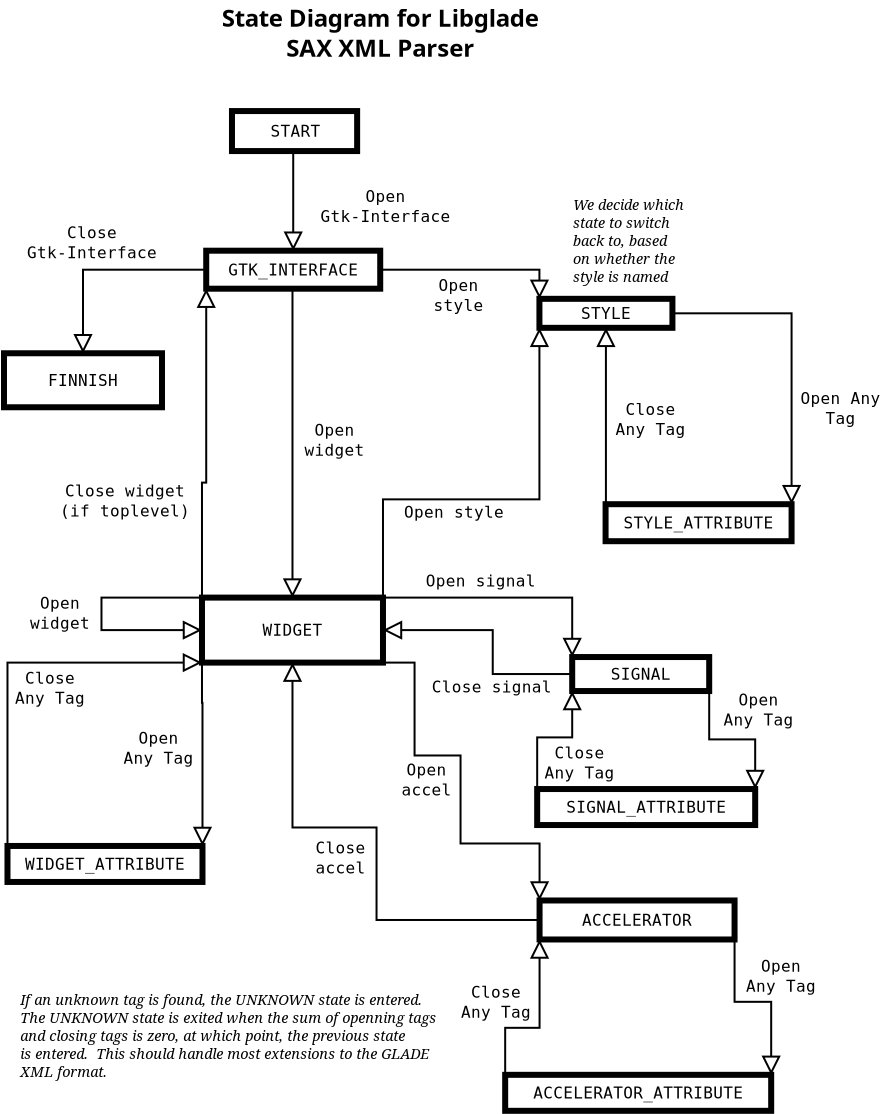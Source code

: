 <?xml version="1.0"?>
<dia:diagram xmlns:dia="http://www.lysator.liu.se/~alla/dia/">
  <dia:layer name="Background" visible="true">
    <dia:group>
      <dia:object type="Standard - Box" version="0" id="O0">
        <dia:attribute name="obj_pos">
          <dia:point val="8.293,-0.15"/>
        </dia:attribute>
        <dia:attribute name="obj_bb">
          <dia:rectangle val="8.143,-0.3;14.7,2"/>
        </dia:attribute>
        <dia:attribute name="elem_corner">
          <dia:point val="8.293,-0.15"/>
        </dia:attribute>
        <dia:attribute name="elem_width">
          <dia:real val="6.258"/>
        </dia:attribute>
        <dia:attribute name="elem_height">
          <dia:real val="2"/>
        </dia:attribute>
        <dia:attribute name="border_width">
          <dia:real val="0.3"/>
        </dia:attribute>
        <dia:attribute name="show_background">
          <dia:boolean val="true"/>
        </dia:attribute>
      </dia:object>
      <dia:object type="Standard - Text" version="0" id="O1">
        <dia:attribute name="obj_pos">
          <dia:point val="11.421,1.136"/>
        </dia:attribute>
        <dia:attribute name="obj_bb">
          <dia:rectangle val="9.806,0.35;13.036,1.35"/>
        </dia:attribute>
        <dia:attribute name="text">
          <dia:composite type="text">
            <dia:attribute name="string">
              <dia:string>#START#</dia:string>
            </dia:attribute>
            <dia:attribute name="font">
              <dia:font name="Courier"/>
            </dia:attribute>
            <dia:attribute name="height">
              <dia:real val="1"/>
            </dia:attribute>
            <dia:attribute name="pos">
              <dia:point val="11.421,1.136"/>
            </dia:attribute>
            <dia:attribute name="color">
              <dia:color val="#000000"/>
            </dia:attribute>
            <dia:attribute name="alignment">
              <dia:enum val="1"/>
            </dia:attribute>
          </dia:composite>
        </dia:attribute>
      </dia:object>
    </dia:group>
    <dia:group>
      <dia:object type="Standard - Box" version="0" id="O2">
        <dia:attribute name="obj_pos">
          <dia:point val="7.005,6.832"/>
        </dia:attribute>
        <dia:attribute name="obj_bb">
          <dia:rectangle val="6.856,6.682;15.855,8.882"/>
        </dia:attribute>
        <dia:attribute name="elem_corner">
          <dia:point val="7.005,6.832"/>
        </dia:attribute>
        <dia:attribute name="elem_width">
          <dia:real val="8.7"/>
        </dia:attribute>
        <dia:attribute name="elem_height">
          <dia:real val="1.9"/>
        </dia:attribute>
        <dia:attribute name="border_width">
          <dia:real val="0.3"/>
        </dia:attribute>
        <dia:attribute name="show_background">
          <dia:boolean val="true"/>
        </dia:attribute>
      </dia:object>
      <dia:object type="Standard - Text" version="0" id="O3">
        <dia:attribute name="obj_pos">
          <dia:point val="11.355,8.068"/>
        </dia:attribute>
        <dia:attribute name="obj_bb">
          <dia:rectangle val="7.316,7.282;15.395,8.282"/>
        </dia:attribute>
        <dia:attribute name="text">
          <dia:composite type="text">
            <dia:attribute name="string">
              <dia:string>#GTK_INTERFACE#</dia:string>
            </dia:attribute>
            <dia:attribute name="font">
              <dia:font name="Courier"/>
            </dia:attribute>
            <dia:attribute name="height">
              <dia:real val="1"/>
            </dia:attribute>
            <dia:attribute name="pos">
              <dia:point val="11.355,8.068"/>
            </dia:attribute>
            <dia:attribute name="color">
              <dia:color val="#000000"/>
            </dia:attribute>
            <dia:attribute name="alignment">
              <dia:enum val="1"/>
            </dia:attribute>
          </dia:composite>
        </dia:attribute>
      </dia:object>
    </dia:group>
    <dia:object type="Standard - Text" version="0" id="O4">
      <dia:attribute name="obj_pos">
        <dia:point val="15.965,4.4"/>
      </dia:attribute>
      <dia:attribute name="obj_bb">
        <dia:rectangle val="11.926,3.614;20.004,5.614"/>
      </dia:attribute>
      <dia:attribute name="text">
        <dia:composite type="text">
          <dia:attribute name="string">
            <dia:string>#Open
Gtk-Interface#</dia:string>
          </dia:attribute>
          <dia:attribute name="font">
            <dia:font name="Courier"/>
          </dia:attribute>
          <dia:attribute name="height">
            <dia:real val="1"/>
          </dia:attribute>
          <dia:attribute name="pos">
            <dia:point val="15.965,4.4"/>
          </dia:attribute>
          <dia:attribute name="color">
            <dia:color val="#000000"/>
          </dia:attribute>
          <dia:attribute name="alignment">
            <dia:enum val="1"/>
          </dia:attribute>
        </dia:composite>
      </dia:attribute>
    </dia:object>
    <dia:group>
      <dia:object type="Standard - Box" version="0" id="O5">
        <dia:attribute name="obj_pos">
          <dia:point val="23.665,9.238"/>
        </dia:attribute>
        <dia:attribute name="obj_bb">
          <dia:rectangle val="23.515,9.088;30.465,10.838"/>
        </dia:attribute>
        <dia:attribute name="elem_corner">
          <dia:point val="23.665,9.238"/>
        </dia:attribute>
        <dia:attribute name="elem_width">
          <dia:real val="6.65"/>
        </dia:attribute>
        <dia:attribute name="elem_height">
          <dia:real val="1.45"/>
        </dia:attribute>
        <dia:attribute name="border_width">
          <dia:real val="0.3"/>
        </dia:attribute>
        <dia:attribute name="show_background">
          <dia:boolean val="true"/>
        </dia:attribute>
      </dia:object>
      <dia:object type="Standard - Text" version="0" id="O6">
        <dia:attribute name="obj_pos">
          <dia:point val="26.99,10.249"/>
        </dia:attribute>
        <dia:attribute name="obj_bb">
          <dia:rectangle val="25.375,9.462;28.605,10.463"/>
        </dia:attribute>
        <dia:attribute name="text">
          <dia:composite type="text">
            <dia:attribute name="string">
              <dia:string>#STYLE#</dia:string>
            </dia:attribute>
            <dia:attribute name="font">
              <dia:font name="Courier"/>
            </dia:attribute>
            <dia:attribute name="height">
              <dia:real val="1"/>
            </dia:attribute>
            <dia:attribute name="pos">
              <dia:point val="26.99,10.249"/>
            </dia:attribute>
            <dia:attribute name="color">
              <dia:color val="#000000"/>
            </dia:attribute>
            <dia:attribute name="alignment">
              <dia:enum val="1"/>
            </dia:attribute>
          </dia:composite>
        </dia:attribute>
      </dia:object>
    </dia:group>
    <dia:object type="Standard - Text" version="0" id="O7">
      <dia:attribute name="obj_pos">
        <dia:point val="19.615,8.85"/>
      </dia:attribute>
      <dia:attribute name="obj_bb">
        <dia:rectangle val="18.0,8.064;21.23,10.064"/>
      </dia:attribute>
      <dia:attribute name="text">
        <dia:composite type="text">
          <dia:attribute name="string">
            <dia:string>#Open
style#</dia:string>
          </dia:attribute>
          <dia:attribute name="font">
            <dia:font name="Courier"/>
          </dia:attribute>
          <dia:attribute name="height">
            <dia:real val="1"/>
          </dia:attribute>
          <dia:attribute name="pos">
            <dia:point val="19.615,8.85"/>
          </dia:attribute>
          <dia:attribute name="color">
            <dia:color val="#000000"/>
          </dia:attribute>
          <dia:attribute name="alignment">
            <dia:enum val="1"/>
          </dia:attribute>
        </dia:composite>
      </dia:attribute>
    </dia:object>
    <dia:group>
      <dia:object type="Standard - Box" version="0" id="O8">
        <dia:attribute name="obj_pos">
          <dia:point val="26.973,19.507"/>
        </dia:attribute>
        <dia:attribute name="obj_bb">
          <dia:rectangle val="26.823,19.357;36.422,21.507"/>
        </dia:attribute>
        <dia:attribute name="elem_corner">
          <dia:point val="26.973,19.507"/>
        </dia:attribute>
        <dia:attribute name="elem_width">
          <dia:real val="9.3"/>
        </dia:attribute>
        <dia:attribute name="elem_height">
          <dia:real val="1.85"/>
        </dia:attribute>
        <dia:attribute name="border_width">
          <dia:real val="0.3"/>
        </dia:attribute>
        <dia:attribute name="show_background">
          <dia:boolean val="true"/>
        </dia:attribute>
      </dia:object>
      <dia:object type="Standard - Text" version="0" id="O9">
        <dia:attribute name="obj_pos">
          <dia:point val="31.622,20.718"/>
        </dia:attribute>
        <dia:attribute name="obj_bb">
          <dia:rectangle val="26.977,19.932;36.267,20.932"/>
        </dia:attribute>
        <dia:attribute name="text">
          <dia:composite type="text">
            <dia:attribute name="string">
              <dia:string>#STYLE_ATTRIBUTE#</dia:string>
            </dia:attribute>
            <dia:attribute name="font">
              <dia:font name="Courier"/>
            </dia:attribute>
            <dia:attribute name="height">
              <dia:real val="1"/>
            </dia:attribute>
            <dia:attribute name="pos">
              <dia:point val="31.622,20.718"/>
            </dia:attribute>
            <dia:attribute name="color">
              <dia:color val="#000000"/>
            </dia:attribute>
            <dia:attribute name="alignment">
              <dia:enum val="1"/>
            </dia:attribute>
          </dia:composite>
        </dia:attribute>
      </dia:object>
    </dia:group>
    <dia:object type="Standard - Text" version="0" id="O10">
      <dia:attribute name="obj_pos">
        <dia:point val="38.722,14.5"/>
      </dia:attribute>
      <dia:attribute name="obj_bb">
        <dia:rectangle val="36.199,13.714;41.246,15.714"/>
      </dia:attribute>
      <dia:attribute name="text">
        <dia:composite type="text">
          <dia:attribute name="string">
            <dia:string>#Open Any
Tag#</dia:string>
          </dia:attribute>
          <dia:attribute name="font">
            <dia:font name="Courier"/>
          </dia:attribute>
          <dia:attribute name="height">
            <dia:real val="1"/>
          </dia:attribute>
          <dia:attribute name="pos">
            <dia:point val="38.722,14.5"/>
          </dia:attribute>
          <dia:attribute name="color">
            <dia:color val="#000000"/>
          </dia:attribute>
          <dia:attribute name="alignment">
            <dia:enum val="1"/>
          </dia:attribute>
        </dia:composite>
      </dia:attribute>
    </dia:object>
    <dia:object type="Standard - Text" version="0" id="O11">
      <dia:attribute name="obj_pos">
        <dia:point val="29.223,15.05"/>
      </dia:attribute>
      <dia:attribute name="obj_bb">
        <dia:rectangle val="27.002,14.264;31.444,16.264"/>
      </dia:attribute>
      <dia:attribute name="text">
        <dia:composite type="text">
          <dia:attribute name="string">
            <dia:string>#Close
Any Tag#</dia:string>
          </dia:attribute>
          <dia:attribute name="font">
            <dia:font name="Courier"/>
          </dia:attribute>
          <dia:attribute name="height">
            <dia:real val="1"/>
          </dia:attribute>
          <dia:attribute name="pos">
            <dia:point val="29.223,15.05"/>
          </dia:attribute>
          <dia:attribute name="color">
            <dia:color val="#000000"/>
          </dia:attribute>
          <dia:attribute name="alignment">
            <dia:enum val="1"/>
          </dia:attribute>
        </dia:composite>
      </dia:attribute>
    </dia:object>
    <dia:group>
      <dia:object type="Standard - Box" version="0" id="O12">
        <dia:attribute name="obj_pos">
          <dia:point val="6.793,24.177"/>
        </dia:attribute>
        <dia:attribute name="obj_bb">
          <dia:rectangle val="6.643,24.027;15.993,27.577"/>
        </dia:attribute>
        <dia:attribute name="elem_corner">
          <dia:point val="6.793,24.177"/>
        </dia:attribute>
        <dia:attribute name="elem_width">
          <dia:real val="9.05"/>
        </dia:attribute>
        <dia:attribute name="elem_height">
          <dia:real val="3.25"/>
        </dia:attribute>
        <dia:attribute name="border_width">
          <dia:real val="0.3"/>
        </dia:attribute>
        <dia:attribute name="show_background">
          <dia:boolean val="true"/>
        </dia:attribute>
      </dia:object>
      <dia:object type="Standard - Text" version="0" id="O13">
        <dia:attribute name="obj_pos">
          <dia:point val="11.318,26.089"/>
        </dia:attribute>
        <dia:attribute name="obj_bb">
          <dia:rectangle val="9.4,25.302;13.236,26.302"/>
        </dia:attribute>
        <dia:attribute name="text">
          <dia:composite type="text">
            <dia:attribute name="string">
              <dia:string>#WIDGET#</dia:string>
            </dia:attribute>
            <dia:attribute name="font">
              <dia:font name="Courier"/>
            </dia:attribute>
            <dia:attribute name="height">
              <dia:real val="1"/>
            </dia:attribute>
            <dia:attribute name="pos">
              <dia:point val="11.318,26.089"/>
            </dia:attribute>
            <dia:attribute name="color">
              <dia:color val="#000000"/>
            </dia:attribute>
            <dia:attribute name="alignment">
              <dia:enum val="1"/>
            </dia:attribute>
          </dia:composite>
        </dia:attribute>
      </dia:object>
    </dia:group>
    <dia:object type="Standard - Text" version="0" id="O14">
      <dia:attribute name="obj_pos">
        <dia:point val="13.422,16.09"/>
      </dia:attribute>
      <dia:attribute name="obj_bb">
        <dia:rectangle val="11.504,15.304;15.34,17.304"/>
      </dia:attribute>
      <dia:attribute name="text">
        <dia:composite type="text">
          <dia:attribute name="string">
            <dia:string>#Open
widget#</dia:string>
          </dia:attribute>
          <dia:attribute name="font">
            <dia:font name="Courier"/>
          </dia:attribute>
          <dia:attribute name="height">
            <dia:real val="1"/>
          </dia:attribute>
          <dia:attribute name="pos">
            <dia:point val="13.422,16.09"/>
          </dia:attribute>
          <dia:attribute name="color">
            <dia:color val="#000000"/>
          </dia:attribute>
          <dia:attribute name="alignment">
            <dia:enum val="1"/>
          </dia:attribute>
        </dia:composite>
      </dia:attribute>
    </dia:object>
    <dia:object type="Standard - Text" version="0" id="O15">
      <dia:attribute name="obj_pos">
        <dia:point val="19.399,20.183"/>
      </dia:attribute>
      <dia:attribute name="obj_bb">
        <dia:rectangle val="16.269,19.397;22.529,20.397"/>
      </dia:attribute>
      <dia:attribute name="text">
        <dia:composite type="text">
          <dia:attribute name="string">
            <dia:string>#Open style#</dia:string>
          </dia:attribute>
          <dia:attribute name="font">
            <dia:font name="Courier"/>
          </dia:attribute>
          <dia:attribute name="height">
            <dia:real val="1"/>
          </dia:attribute>
          <dia:attribute name="pos">
            <dia:point val="19.399,20.183"/>
          </dia:attribute>
          <dia:attribute name="color">
            <dia:color val="#000000"/>
          </dia:attribute>
          <dia:attribute name="alignment">
            <dia:enum val="1"/>
          </dia:attribute>
        </dia:composite>
      </dia:attribute>
    </dia:object>
    <dia:object type="Standard - Text" version="0" id="O16">
      <dia:attribute name="obj_pos">
        <dia:point val="-0.306,24.738"/>
      </dia:attribute>
      <dia:attribute name="obj_bb">
        <dia:rectangle val="-2.224,23.952;1.612,25.952"/>
      </dia:attribute>
      <dia:attribute name="text">
        <dia:composite type="text">
          <dia:attribute name="string">
            <dia:string>#Open
widget#</dia:string>
          </dia:attribute>
          <dia:attribute name="font">
            <dia:font name="Courier"/>
          </dia:attribute>
          <dia:attribute name="height">
            <dia:real val="1"/>
          </dia:attribute>
          <dia:attribute name="pos">
            <dia:point val="-0.306,24.738"/>
          </dia:attribute>
          <dia:attribute name="color">
            <dia:color val="#000000"/>
          </dia:attribute>
          <dia:attribute name="alignment">
            <dia:enum val="1"/>
          </dia:attribute>
        </dia:composite>
      </dia:attribute>
    </dia:object>
    <dia:object type="Standard - Text" version="0" id="O17">
      <dia:attribute name="obj_pos">
        <dia:point val="25.345,4.792"/>
      </dia:attribute>
      <dia:attribute name="obj_bb">
        <dia:rectangle val="25.345,4.067;31.69,8.567"/>
      </dia:attribute>
      <dia:attribute name="text">
        <dia:composite type="text">
          <dia:attribute name="string">
            <dia:string>#We decide which
state to switch
back to, based
on whether the
style is named#</dia:string>
          </dia:attribute>
          <dia:attribute name="font">
            <dia:font name="Times-Italic"/>
          </dia:attribute>
          <dia:attribute name="height">
            <dia:real val="0.9"/>
          </dia:attribute>
          <dia:attribute name="pos">
            <dia:point val="25.345,4.792"/>
          </dia:attribute>
          <dia:attribute name="color">
            <dia:color val="#000000"/>
          </dia:attribute>
          <dia:attribute name="alignment">
            <dia:enum val="0"/>
          </dia:attribute>
        </dia:composite>
      </dia:attribute>
    </dia:object>
    <dia:group>
      <dia:object type="Standard - Box" version="0" id="O18">
        <dia:attribute name="obj_pos">
          <dia:point val="25.304,27.149"/>
        </dia:attribute>
        <dia:attribute name="obj_bb">
          <dia:rectangle val="25.154,26.999;32.304,28.999"/>
        </dia:attribute>
        <dia:attribute name="elem_corner">
          <dia:point val="25.304,27.149"/>
        </dia:attribute>
        <dia:attribute name="elem_width">
          <dia:real val="6.85"/>
        </dia:attribute>
        <dia:attribute name="elem_height">
          <dia:real val="1.7"/>
        </dia:attribute>
        <dia:attribute name="border_width">
          <dia:real val="0.3"/>
        </dia:attribute>
        <dia:attribute name="show_background">
          <dia:boolean val="true"/>
        </dia:attribute>
      </dia:object>
      <dia:object type="Standard - Text" version="0" id="O19">
        <dia:attribute name="obj_pos">
          <dia:point val="28.729,28.285"/>
        </dia:attribute>
        <dia:attribute name="obj_bb">
          <dia:rectangle val="26.811,27.499;30.647,28.499"/>
        </dia:attribute>
        <dia:attribute name="text">
          <dia:composite type="text">
            <dia:attribute name="string">
              <dia:string>#SIGNAL#</dia:string>
            </dia:attribute>
            <dia:attribute name="font">
              <dia:font name="Courier"/>
            </dia:attribute>
            <dia:attribute name="height">
              <dia:real val="1"/>
            </dia:attribute>
            <dia:attribute name="pos">
              <dia:point val="28.729,28.285"/>
            </dia:attribute>
            <dia:attribute name="color">
              <dia:color val="#000000"/>
            </dia:attribute>
            <dia:attribute name="alignment">
              <dia:enum val="1"/>
            </dia:attribute>
          </dia:composite>
        </dia:attribute>
      </dia:object>
    </dia:group>
    <dia:group>
      <dia:object type="Standard - Box" version="0" id="O20">
        <dia:attribute name="obj_pos">
          <dia:point val="23.553,33.749"/>
        </dia:attribute>
        <dia:attribute name="obj_bb">
          <dia:rectangle val="23.403,33.599;34.603,35.699"/>
        </dia:attribute>
        <dia:attribute name="elem_corner">
          <dia:point val="23.553,33.749"/>
        </dia:attribute>
        <dia:attribute name="elem_width">
          <dia:real val="10.9"/>
        </dia:attribute>
        <dia:attribute name="elem_height">
          <dia:real val="1.8"/>
        </dia:attribute>
        <dia:attribute name="border_width">
          <dia:real val="0.3"/>
        </dia:attribute>
        <dia:attribute name="show_background">
          <dia:boolean val="true"/>
        </dia:attribute>
      </dia:object>
      <dia:object type="Standard - Text" version="0" id="O21">
        <dia:attribute name="obj_pos">
          <dia:point val="29.003,34.935"/>
        </dia:attribute>
        <dia:attribute name="obj_bb">
          <dia:rectangle val="24.055,34.149;33.951,35.149"/>
        </dia:attribute>
        <dia:attribute name="text">
          <dia:composite type="text">
            <dia:attribute name="string">
              <dia:string>#SIGNAL_ATTRIBUTE#</dia:string>
            </dia:attribute>
            <dia:attribute name="font">
              <dia:font name="Courier"/>
            </dia:attribute>
            <dia:attribute name="height">
              <dia:real val="1"/>
            </dia:attribute>
            <dia:attribute name="pos">
              <dia:point val="29.003,34.935"/>
            </dia:attribute>
            <dia:attribute name="color">
              <dia:color val="#000000"/>
            </dia:attribute>
            <dia:attribute name="alignment">
              <dia:enum val="1"/>
            </dia:attribute>
          </dia:composite>
        </dia:attribute>
      </dia:object>
    </dia:group>
    <dia:object type="Standard - Text" version="0" id="O22">
      <dia:attribute name="obj_pos">
        <dia:point val="25.673,32.217"/>
      </dia:attribute>
      <dia:attribute name="obj_bb">
        <dia:rectangle val="23.452,31.431;27.894,33.431"/>
      </dia:attribute>
      <dia:attribute name="text">
        <dia:composite type="text">
          <dia:attribute name="string">
            <dia:string>#Close
Any Tag#</dia:string>
          </dia:attribute>
          <dia:attribute name="font">
            <dia:font name="Courier"/>
          </dia:attribute>
          <dia:attribute name="height">
            <dia:real val="1"/>
          </dia:attribute>
          <dia:attribute name="pos">
            <dia:point val="25.673,32.217"/>
          </dia:attribute>
          <dia:attribute name="color">
            <dia:color val="#000000"/>
          </dia:attribute>
          <dia:attribute name="alignment">
            <dia:enum val="1"/>
          </dia:attribute>
        </dia:composite>
      </dia:attribute>
    </dia:object>
    <dia:object type="Standard - Text" version="0" id="O23">
      <dia:attribute name="obj_pos">
        <dia:point val="34.623,29.567"/>
      </dia:attribute>
      <dia:attribute name="obj_bb">
        <dia:rectangle val="32.402,28.781;36.844,30.781"/>
      </dia:attribute>
      <dia:attribute name="text">
        <dia:composite type="text">
          <dia:attribute name="string">
            <dia:string>#Open
Any Tag#</dia:string>
          </dia:attribute>
          <dia:attribute name="font">
            <dia:font name="Courier"/>
          </dia:attribute>
          <dia:attribute name="height">
            <dia:real val="1"/>
          </dia:attribute>
          <dia:attribute name="pos">
            <dia:point val="34.623,29.567"/>
          </dia:attribute>
          <dia:attribute name="color">
            <dia:color val="#000000"/>
          </dia:attribute>
          <dia:attribute name="alignment">
            <dia:enum val="1"/>
          </dia:attribute>
        </dia:composite>
      </dia:attribute>
    </dia:object>
    <dia:object type="Standard - Text" version="0" id="O24">
      <dia:attribute name="obj_pos">
        <dia:point val="20.726,23.617"/>
      </dia:attribute>
      <dia:attribute name="obj_bb">
        <dia:rectangle val="17.293,22.831;24.159,23.831"/>
      </dia:attribute>
      <dia:attribute name="text">
        <dia:composite type="text">
          <dia:attribute name="string">
            <dia:string>#Open signal#</dia:string>
          </dia:attribute>
          <dia:attribute name="font">
            <dia:font name="Courier"/>
          </dia:attribute>
          <dia:attribute name="height">
            <dia:real val="1"/>
          </dia:attribute>
          <dia:attribute name="pos">
            <dia:point val="20.726,23.617"/>
          </dia:attribute>
          <dia:attribute name="color">
            <dia:color val="#000000"/>
          </dia:attribute>
          <dia:attribute name="alignment">
            <dia:enum val="1"/>
          </dia:attribute>
        </dia:composite>
      </dia:attribute>
    </dia:object>
    <dia:object type="Standard - Text" version="0" id="O25">
      <dia:attribute name="obj_pos">
        <dia:point val="21.276,28.917"/>
      </dia:attribute>
      <dia:attribute name="obj_bb">
        <dia:rectangle val="17.54,28.131;25.012,29.131"/>
      </dia:attribute>
      <dia:attribute name="text">
        <dia:composite type="text">
          <dia:attribute name="string">
            <dia:string>#Close signal#</dia:string>
          </dia:attribute>
          <dia:attribute name="font">
            <dia:font name="Courier"/>
          </dia:attribute>
          <dia:attribute name="height">
            <dia:real val="1"/>
          </dia:attribute>
          <dia:attribute name="pos">
            <dia:point val="21.276,28.917"/>
          </dia:attribute>
          <dia:attribute name="color">
            <dia:color val="#000000"/>
          </dia:attribute>
          <dia:attribute name="alignment">
            <dia:enum val="1"/>
          </dia:attribute>
        </dia:composite>
      </dia:attribute>
    </dia:object>
    <dia:object type="UML - Generalization" version="0" id="O26">
      <dia:attribute name="obj_pos">
        <dia:point val="6.793,25.802"/>
      </dia:attribute>
      <dia:attribute name="obj_bb">
        <dia:rectangle val="0.918,23.327;7.643,26.652"/>
      </dia:attribute>
      <dia:attribute name="orth_points">
        <dia:point val="6.793,25.802"/>
        <dia:point val="1.768,25.802"/>
        <dia:point val="1.768,24.177"/>
        <dia:point val="6.793,24.177"/>
      </dia:attribute>
      <dia:attribute name="orth_orient">
        <dia:enum val="0"/>
        <dia:enum val="1"/>
        <dia:enum val="0"/>
      </dia:attribute>
      <dia:attribute name="name">
        <dia:string/>
      </dia:attribute>
      <dia:attribute name="stereotype">
        <dia:string/>
      </dia:attribute>
      <dia:connections>
        <dia:connection handle="0" to="O12" connection="3"/>
        <dia:connection handle="1" to="O12" connection="0"/>
      </dia:connections>
    </dia:object>
    <dia:object type="UML - Generalization" version="0" id="O27">
      <dia:attribute name="obj_pos">
        <dia:point val="11.318,24.177"/>
      </dia:attribute>
      <dia:attribute name="obj_bb">
        <dia:rectangle val="10.468,7.882;12.206,25.027"/>
      </dia:attribute>
      <dia:attribute name="orth_points">
        <dia:point val="11.318,24.177"/>
        <dia:point val="11.318,8.732"/>
        <dia:point val="11.355,8.732"/>
      </dia:attribute>
      <dia:attribute name="orth_orient">
        <dia:enum val="1"/>
        <dia:enum val="0"/>
      </dia:attribute>
      <dia:attribute name="name">
        <dia:string/>
      </dia:attribute>
      <dia:attribute name="stereotype">
        <dia:string/>
      </dia:attribute>
      <dia:connections>
        <dia:connection handle="0" to="O12" connection="1"/>
        <dia:connection handle="1" to="O2" connection="6"/>
      </dia:connections>
    </dia:object>
    <dia:object type="UML - Generalization" version="0" id="O28">
      <dia:attribute name="obj_pos">
        <dia:point val="11.355,6.832"/>
      </dia:attribute>
      <dia:attribute name="obj_bb">
        <dia:rectangle val="10.505,1;12.271,7.682"/>
      </dia:attribute>
      <dia:attribute name="orth_points">
        <dia:point val="11.355,6.832"/>
        <dia:point val="11.355,1.85"/>
        <dia:point val="11.421,1.85"/>
      </dia:attribute>
      <dia:attribute name="orth_orient">
        <dia:enum val="1"/>
        <dia:enum val="0"/>
      </dia:attribute>
      <dia:attribute name="name">
        <dia:string/>
      </dia:attribute>
      <dia:attribute name="stereotype">
        <dia:string/>
      </dia:attribute>
      <dia:connections>
        <dia:connection handle="0" to="O2" connection="1"/>
        <dia:connection handle="1" to="O0" connection="6"/>
      </dia:connections>
    </dia:object>
    <dia:object type="UML - Generalization" version="0" id="O29">
      <dia:attribute name="obj_pos">
        <dia:point val="23.665,9.238"/>
      </dia:attribute>
      <dia:attribute name="obj_bb">
        <dia:rectangle val="14.855,6.932;24.515,10.088"/>
      </dia:attribute>
      <dia:attribute name="orth_points">
        <dia:point val="23.665,9.238"/>
        <dia:point val="23.665,7.782"/>
        <dia:point val="15.706,7.782"/>
      </dia:attribute>
      <dia:attribute name="orth_orient">
        <dia:enum val="1"/>
        <dia:enum val="0"/>
      </dia:attribute>
      <dia:attribute name="name">
        <dia:string/>
      </dia:attribute>
      <dia:attribute name="stereotype">
        <dia:string/>
      </dia:attribute>
      <dia:connections>
        <dia:connection handle="0" to="O5" connection="0"/>
        <dia:connection handle="1" to="O2" connection="4"/>
      </dia:connections>
    </dia:object>
    <dia:object type="UML - Generalization" version="0" id="O30">
      <dia:attribute name="obj_pos">
        <dia:point val="23.665,10.688"/>
      </dia:attribute>
      <dia:attribute name="obj_bb">
        <dia:rectangle val="14.993,9.838;24.515,25.027"/>
      </dia:attribute>
      <dia:attribute name="orth_points">
        <dia:point val="23.665,10.688"/>
        <dia:point val="23.665,19.265"/>
        <dia:point val="15.843,19.265"/>
        <dia:point val="15.843,24.177"/>
      </dia:attribute>
      <dia:attribute name="orth_orient">
        <dia:enum val="1"/>
        <dia:enum val="0"/>
        <dia:enum val="1"/>
      </dia:attribute>
      <dia:attribute name="name">
        <dia:string/>
      </dia:attribute>
      <dia:attribute name="stereotype">
        <dia:string/>
      </dia:attribute>
      <dia:connections>
        <dia:connection handle="0" to="O5" connection="5"/>
        <dia:connection handle="1" to="O12" connection="2"/>
      </dia:connections>
    </dia:object>
    <dia:object type="UML - Generalization" version="0" id="O31">
      <dia:attribute name="obj_pos">
        <dia:point val="26.99,10.688"/>
      </dia:attribute>
      <dia:attribute name="obj_bb">
        <dia:rectangle val="26.122,9.838;27.84,20.357"/>
      </dia:attribute>
      <dia:attribute name="orth_points">
        <dia:point val="26.99,10.688"/>
        <dia:point val="26.99,19.507"/>
        <dia:point val="26.973,19.507"/>
      </dia:attribute>
      <dia:attribute name="orth_orient">
        <dia:enum val="1"/>
        <dia:enum val="0"/>
      </dia:attribute>
      <dia:attribute name="name">
        <dia:string/>
      </dia:attribute>
      <dia:attribute name="stereotype">
        <dia:string/>
      </dia:attribute>
      <dia:connections>
        <dia:connection handle="0" to="O5" connection="6"/>
        <dia:connection handle="1" to="O8" connection="0"/>
      </dia:connections>
    </dia:object>
    <dia:object type="UML - Generalization" version="0" id="O32">
      <dia:attribute name="obj_pos">
        <dia:point val="36.273,19.507"/>
      </dia:attribute>
      <dia:attribute name="obj_bb">
        <dia:rectangle val="29.465,9.113;37.123,20.357"/>
      </dia:attribute>
      <dia:attribute name="orth_points">
        <dia:point val="36.273,19.507"/>
        <dia:point val="36.273,9.963"/>
        <dia:point val="30.315,9.963"/>
      </dia:attribute>
      <dia:attribute name="orth_orient">
        <dia:enum val="1"/>
        <dia:enum val="0"/>
      </dia:attribute>
      <dia:attribute name="name">
        <dia:string/>
      </dia:attribute>
      <dia:attribute name="stereotype">
        <dia:string/>
      </dia:attribute>
      <dia:connections>
        <dia:connection handle="0" to="O8" connection="2"/>
        <dia:connection handle="1" to="O5" connection="4"/>
      </dia:connections>
    </dia:object>
    <dia:object type="UML - Generalization" version="0" id="O33">
      <dia:attribute name="obj_pos">
        <dia:point val="25.304,27.149"/>
      </dia:attribute>
      <dia:attribute name="obj_bb">
        <dia:rectangle val="14.993,23.327;26.154,27.999"/>
      </dia:attribute>
      <dia:attribute name="orth_points">
        <dia:point val="25.304,27.149"/>
        <dia:point val="25.304,24.177"/>
        <dia:point val="15.843,24.177"/>
      </dia:attribute>
      <dia:attribute name="orth_orient">
        <dia:enum val="1"/>
        <dia:enum val="0"/>
      </dia:attribute>
      <dia:attribute name="name">
        <dia:string/>
      </dia:attribute>
      <dia:attribute name="stereotype">
        <dia:string/>
      </dia:attribute>
      <dia:connections>
        <dia:connection handle="0" to="O18" connection="0"/>
        <dia:connection handle="1" to="O12" connection="2"/>
      </dia:connections>
    </dia:object>
    <dia:object type="UML - Generalization" version="0" id="O34">
      <dia:attribute name="obj_pos">
        <dia:point val="15.843,25.802"/>
      </dia:attribute>
      <dia:attribute name="obj_bb">
        <dia:rectangle val="14.993,24.952;26.154,28.849"/>
      </dia:attribute>
      <dia:attribute name="orth_points">
        <dia:point val="15.843,25.802"/>
        <dia:point val="21.331,25.802"/>
        <dia:point val="21.331,27.999"/>
        <dia:point val="25.304,27.999"/>
      </dia:attribute>
      <dia:attribute name="orth_orient">
        <dia:enum val="0"/>
        <dia:enum val="1"/>
        <dia:enum val="0"/>
      </dia:attribute>
      <dia:attribute name="name">
        <dia:string/>
      </dia:attribute>
      <dia:attribute name="stereotype">
        <dia:string/>
      </dia:attribute>
      <dia:connections>
        <dia:connection handle="0" to="O12" connection="4"/>
        <dia:connection handle="1" to="O18" connection="3"/>
      </dia:connections>
    </dia:object>
    <dia:object type="UML - Generalization" version="0" id="O35">
      <dia:attribute name="obj_pos">
        <dia:point val="25.304,28.849"/>
      </dia:attribute>
      <dia:attribute name="obj_bb">
        <dia:rectangle val="22.703,27.999;26.154,34.599"/>
      </dia:attribute>
      <dia:attribute name="orth_points">
        <dia:point val="25.304,28.849"/>
        <dia:point val="25.304,31.167"/>
        <dia:point val="23.553,31.167"/>
        <dia:point val="23.553,33.749"/>
      </dia:attribute>
      <dia:attribute name="orth_orient">
        <dia:enum val="1"/>
        <dia:enum val="0"/>
        <dia:enum val="1"/>
      </dia:attribute>
      <dia:attribute name="name">
        <dia:string/>
      </dia:attribute>
      <dia:attribute name="stereotype">
        <dia:string/>
      </dia:attribute>
      <dia:connections>
        <dia:connection handle="0" to="O18" connection="5"/>
        <dia:connection handle="1" to="O20" connection="0"/>
      </dia:connections>
    </dia:object>
    <dia:object type="UML - Generalization" version="0" id="O36">
      <dia:attribute name="obj_pos">
        <dia:point val="34.453,33.749"/>
      </dia:attribute>
      <dia:attribute name="obj_bb">
        <dia:rectangle val="31.304,27.999;35.303,34.599"/>
      </dia:attribute>
      <dia:attribute name="orth_points">
        <dia:point val="34.453,33.749"/>
        <dia:point val="34.453,31.267"/>
        <dia:point val="32.154,31.267"/>
        <dia:point val="32.154,28.849"/>
      </dia:attribute>
      <dia:attribute name="orth_orient">
        <dia:enum val="1"/>
        <dia:enum val="0"/>
        <dia:enum val="1"/>
      </dia:attribute>
      <dia:attribute name="name">
        <dia:string/>
      </dia:attribute>
      <dia:attribute name="stereotype">
        <dia:string/>
      </dia:attribute>
      <dia:connections>
        <dia:connection handle="0" to="O20" connection="2"/>
        <dia:connection handle="1" to="O18" connection="7"/>
      </dia:connections>
    </dia:object>
    <dia:group>
      <dia:object type="Standard - Box" version="0" id="O37">
        <dia:attribute name="obj_pos">
          <dia:point val="23.672,39.321"/>
        </dia:attribute>
        <dia:attribute name="obj_bb">
          <dia:rectangle val="23.521,39.171;33.572,41.421"/>
        </dia:attribute>
        <dia:attribute name="elem_corner">
          <dia:point val="23.672,39.321"/>
        </dia:attribute>
        <dia:attribute name="elem_width">
          <dia:real val="9.75"/>
        </dia:attribute>
        <dia:attribute name="elem_height">
          <dia:real val="1.95"/>
        </dia:attribute>
        <dia:attribute name="border_width">
          <dia:real val="0.3"/>
        </dia:attribute>
        <dia:attribute name="show_background">
          <dia:boolean val="true"/>
        </dia:attribute>
      </dia:object>
      <dia:object type="Standard - Text" version="0" id="O38">
        <dia:attribute name="obj_pos">
          <dia:point val="28.547,40.582"/>
        </dia:attribute>
        <dia:attribute name="obj_bb">
          <dia:rectangle val="25.113,39.796;31.98,40.796"/>
        </dia:attribute>
        <dia:attribute name="text">
          <dia:composite type="text">
            <dia:attribute name="string">
              <dia:string>#ACCELERATOR#</dia:string>
            </dia:attribute>
            <dia:attribute name="font">
              <dia:font name="Courier"/>
            </dia:attribute>
            <dia:attribute name="height">
              <dia:real val="1"/>
            </dia:attribute>
            <dia:attribute name="pos">
              <dia:point val="28.547,40.582"/>
            </dia:attribute>
            <dia:attribute name="color">
              <dia:color val="#000000"/>
            </dia:attribute>
            <dia:attribute name="alignment">
              <dia:enum val="1"/>
            </dia:attribute>
          </dia:composite>
        </dia:attribute>
      </dia:object>
    </dia:group>
    <dia:object type="UML - Generalization" version="0" id="O39">
      <dia:attribute name="obj_pos">
        <dia:point val="23.672,39.321"/>
      </dia:attribute>
      <dia:attribute name="obj_bb">
        <dia:rectangle val="14.993,26.577;24.521,40.171"/>
      </dia:attribute>
      <dia:attribute name="orth_points">
        <dia:point val="23.672,39.321"/>
        <dia:point val="23.672,36.471"/>
        <dia:point val="19.721,36.471"/>
        <dia:point val="19.721,32.071"/>
        <dia:point val="17.422,32.071"/>
        <dia:point val="17.422,27.427"/>
        <dia:point val="15.843,27.427"/>
      </dia:attribute>
      <dia:attribute name="orth_orient">
        <dia:enum val="1"/>
        <dia:enum val="0"/>
        <dia:enum val="1"/>
        <dia:enum val="0"/>
        <dia:enum val="1"/>
        <dia:enum val="0"/>
      </dia:attribute>
      <dia:attribute name="name">
        <dia:string/>
      </dia:attribute>
      <dia:attribute name="stereotype">
        <dia:string/>
      </dia:attribute>
      <dia:connections>
        <dia:connection handle="0" to="O37" connection="0"/>
        <dia:connection handle="1" to="O12" connection="7"/>
      </dia:connections>
    </dia:object>
    <dia:object type="UML - Generalization" version="0" id="O40">
      <dia:attribute name="obj_pos">
        <dia:point val="11.318,27.427"/>
      </dia:attribute>
      <dia:attribute name="obj_bb">
        <dia:rectangle val="10.468,26.577;24.521,41.146"/>
      </dia:attribute>
      <dia:attribute name="orth_points">
        <dia:point val="11.318,27.427"/>
        <dia:point val="11.318,35.671"/>
        <dia:point val="15.521,35.671"/>
        <dia:point val="15.521,40.296"/>
        <dia:point val="23.672,40.296"/>
      </dia:attribute>
      <dia:attribute name="orth_orient">
        <dia:enum val="1"/>
        <dia:enum val="0"/>
        <dia:enum val="1"/>
        <dia:enum val="0"/>
      </dia:attribute>
      <dia:attribute name="name">
        <dia:string/>
      </dia:attribute>
      <dia:attribute name="stereotype">
        <dia:string/>
      </dia:attribute>
      <dia:connections>
        <dia:connection handle="0" to="O12" connection="6"/>
        <dia:connection handle="1" to="O37" connection="3"/>
      </dia:connections>
    </dia:object>
    <dia:object type="Standard - Text" version="0" id="O41">
      <dia:attribute name="obj_pos">
        <dia:point val="18.021,33.071"/>
      </dia:attribute>
      <dia:attribute name="obj_bb">
        <dia:rectangle val="16.407,32.285;19.637,34.285"/>
      </dia:attribute>
      <dia:attribute name="text">
        <dia:composite type="text">
          <dia:attribute name="string">
            <dia:string>#Open
accel#</dia:string>
          </dia:attribute>
          <dia:attribute name="font">
            <dia:font name="Courier"/>
          </dia:attribute>
          <dia:attribute name="height">
            <dia:real val="1"/>
          </dia:attribute>
          <dia:attribute name="pos">
            <dia:point val="18.021,33.071"/>
          </dia:attribute>
          <dia:attribute name="color">
            <dia:color val="#000000"/>
          </dia:attribute>
          <dia:attribute name="alignment">
            <dia:enum val="1"/>
          </dia:attribute>
        </dia:composite>
      </dia:attribute>
    </dia:object>
    <dia:object type="Standard - Text" version="0" id="O42">
      <dia:attribute name="obj_pos">
        <dia:point val="13.722,36.971"/>
      </dia:attribute>
      <dia:attribute name="obj_bb">
        <dia:rectangle val="12.107,36.185;15.336,38.185"/>
      </dia:attribute>
      <dia:attribute name="text">
        <dia:composite type="text">
          <dia:attribute name="string">
            <dia:string>#Close
accel#</dia:string>
          </dia:attribute>
          <dia:attribute name="font">
            <dia:font name="Courier"/>
          </dia:attribute>
          <dia:attribute name="height">
            <dia:real val="1"/>
          </dia:attribute>
          <dia:attribute name="pos">
            <dia:point val="13.722,36.971"/>
          </dia:attribute>
          <dia:attribute name="color">
            <dia:color val="#000000"/>
          </dia:attribute>
          <dia:attribute name="alignment">
            <dia:enum val="1"/>
          </dia:attribute>
        </dia:composite>
      </dia:attribute>
    </dia:object>
    <dia:group>
      <dia:object type="Standard - Box" version="0" id="O43">
        <dia:attribute name="obj_pos">
          <dia:point val="21.953,48.038"/>
        </dia:attribute>
        <dia:attribute name="obj_bb">
          <dia:rectangle val="21.803,47.888;35.403,49.988"/>
        </dia:attribute>
        <dia:attribute name="elem_corner">
          <dia:point val="21.953,48.038"/>
        </dia:attribute>
        <dia:attribute name="elem_width">
          <dia:real val="13.3"/>
        </dia:attribute>
        <dia:attribute name="elem_height">
          <dia:real val="1.8"/>
        </dia:attribute>
        <dia:attribute name="border_width">
          <dia:real val="0.3"/>
        </dia:attribute>
        <dia:attribute name="show_background">
          <dia:boolean val="true"/>
        </dia:attribute>
      </dia:object>
      <dia:object type="Standard - Text" version="0" id="O44">
        <dia:attribute name="obj_pos">
          <dia:point val="28.603,49.225"/>
        </dia:attribute>
        <dia:attribute name="obj_bb">
          <dia:rectangle val="22.14,48.438;35.066,49.438"/>
        </dia:attribute>
        <dia:attribute name="text">
          <dia:composite type="text">
            <dia:attribute name="string">
              <dia:string>#ACCELERATOR_ATTRIBUTE#</dia:string>
            </dia:attribute>
            <dia:attribute name="font">
              <dia:font name="Courier"/>
            </dia:attribute>
            <dia:attribute name="height">
              <dia:real val="1"/>
            </dia:attribute>
            <dia:attribute name="pos">
              <dia:point val="28.603,49.225"/>
            </dia:attribute>
            <dia:attribute name="color">
              <dia:color val="#000000"/>
            </dia:attribute>
            <dia:attribute name="alignment">
              <dia:enum val="1"/>
            </dia:attribute>
          </dia:composite>
        </dia:attribute>
      </dia:object>
    </dia:group>
    <dia:object type="UML - Generalization" version="0" id="O45">
      <dia:attribute name="obj_pos">
        <dia:point val="23.672,41.271"/>
      </dia:attribute>
      <dia:attribute name="obj_bb">
        <dia:rectangle val="21.103,40.421;24.521,48.888"/>
      </dia:attribute>
      <dia:attribute name="orth_points">
        <dia:point val="23.672,41.271"/>
        <dia:point val="23.672,45.688"/>
        <dia:point val="21.953,45.688"/>
        <dia:point val="21.953,48.038"/>
      </dia:attribute>
      <dia:attribute name="orth_orient">
        <dia:enum val="1"/>
        <dia:enum val="0"/>
        <dia:enum val="1"/>
      </dia:attribute>
      <dia:attribute name="name">
        <dia:string/>
      </dia:attribute>
      <dia:attribute name="stereotype">
        <dia:string/>
      </dia:attribute>
      <dia:connections>
        <dia:connection handle="0" to="O37" connection="5"/>
        <dia:connection handle="1" to="O43" connection="0"/>
      </dia:connections>
    </dia:object>
    <dia:object type="UML - Generalization" version="0" id="O46">
      <dia:attribute name="obj_pos">
        <dia:point val="35.253,48.038"/>
      </dia:attribute>
      <dia:attribute name="obj_bb">
        <dia:rectangle val="32.572,40.421;36.103,48.888"/>
      </dia:attribute>
      <dia:attribute name="orth_points">
        <dia:point val="35.253,48.038"/>
        <dia:point val="35.253,44.388"/>
        <dia:point val="33.422,44.388"/>
        <dia:point val="33.422,41.271"/>
      </dia:attribute>
      <dia:attribute name="orth_orient">
        <dia:enum val="1"/>
        <dia:enum val="0"/>
        <dia:enum val="1"/>
      </dia:attribute>
      <dia:attribute name="name">
        <dia:string/>
      </dia:attribute>
      <dia:attribute name="stereotype">
        <dia:string/>
      </dia:attribute>
      <dia:connections>
        <dia:connection handle="0" to="O43" connection="2"/>
        <dia:connection handle="1" to="O37" connection="7"/>
      </dia:connections>
    </dia:object>
    <dia:object type="Standard - Text" version="0" id="O47">
      <dia:attribute name="obj_pos">
        <dia:point val="21.493,44.185"/>
      </dia:attribute>
      <dia:attribute name="obj_bb">
        <dia:rectangle val="19.272,43.398;23.714,45.398"/>
      </dia:attribute>
      <dia:attribute name="text">
        <dia:composite type="text">
          <dia:attribute name="string">
            <dia:string>#Close
Any Tag#</dia:string>
          </dia:attribute>
          <dia:attribute name="font">
            <dia:font name="Courier"/>
          </dia:attribute>
          <dia:attribute name="height">
            <dia:real val="1"/>
          </dia:attribute>
          <dia:attribute name="pos">
            <dia:point val="21.493,44.185"/>
          </dia:attribute>
          <dia:attribute name="color">
            <dia:color val="#000000"/>
          </dia:attribute>
          <dia:attribute name="alignment">
            <dia:enum val="1"/>
          </dia:attribute>
        </dia:composite>
      </dia:attribute>
    </dia:object>
    <dia:object type="Standard - Text" version="0" id="O48">
      <dia:attribute name="obj_pos">
        <dia:point val="35.743,42.885"/>
      </dia:attribute>
      <dia:attribute name="obj_bb">
        <dia:rectangle val="33.522,42.098;37.964,44.098"/>
      </dia:attribute>
      <dia:attribute name="text">
        <dia:composite type="text">
          <dia:attribute name="string">
            <dia:string>#Open
Any Tag#</dia:string>
          </dia:attribute>
          <dia:attribute name="font">
            <dia:font name="Courier"/>
          </dia:attribute>
          <dia:attribute name="height">
            <dia:real val="1"/>
          </dia:attribute>
          <dia:attribute name="pos">
            <dia:point val="35.743,42.885"/>
          </dia:attribute>
          <dia:attribute name="color">
            <dia:color val="#000000"/>
          </dia:attribute>
          <dia:attribute name="alignment">
            <dia:enum val="1"/>
          </dia:attribute>
        </dia:composite>
      </dia:attribute>
    </dia:object>
    <dia:group>
      <dia:object type="Standard - Box" version="0" id="O49">
        <dia:attribute name="obj_pos">
          <dia:point val="-2.932,36.595"/>
        </dia:attribute>
        <dia:attribute name="obj_bb">
          <dia:rectangle val="-3.082,36.445;6.968,38.545"/>
        </dia:attribute>
        <dia:attribute name="elem_corner">
          <dia:point val="-2.932,36.595"/>
        </dia:attribute>
        <dia:attribute name="elem_width">
          <dia:real val="9.75"/>
        </dia:attribute>
        <dia:attribute name="elem_height">
          <dia:real val="1.8"/>
        </dia:attribute>
        <dia:attribute name="border_width">
          <dia:real val="0.3"/>
        </dia:attribute>
        <dia:attribute name="show_background">
          <dia:boolean val="true"/>
        </dia:attribute>
      </dia:object>
      <dia:object type="Standard - Text" version="0" id="O50">
        <dia:attribute name="obj_pos">
          <dia:point val="1.943,37.782"/>
        </dia:attribute>
        <dia:attribute name="obj_bb">
          <dia:rectangle val="-3.005,36.995;6.891,37.995"/>
        </dia:attribute>
        <dia:attribute name="text">
          <dia:composite type="text">
            <dia:attribute name="string">
              <dia:string>#WIDGET_ATTRIBUTE#</dia:string>
            </dia:attribute>
            <dia:attribute name="font">
              <dia:font name="Courier"/>
            </dia:attribute>
            <dia:attribute name="height">
              <dia:real val="1"/>
            </dia:attribute>
            <dia:attribute name="pos">
              <dia:point val="1.943,37.782"/>
            </dia:attribute>
            <dia:attribute name="color">
              <dia:color val="#000000"/>
            </dia:attribute>
            <dia:attribute name="alignment">
              <dia:enum val="1"/>
            </dia:attribute>
          </dia:composite>
        </dia:attribute>
      </dia:object>
    </dia:group>
    <dia:object type="UML - Generalization" version="0" id="O51">
      <dia:attribute name="obj_pos">
        <dia:point val="6.818,36.595"/>
      </dia:attribute>
      <dia:attribute name="obj_bb">
        <dia:rectangle val="5.943,26.577;7.668,37.445"/>
      </dia:attribute>
      <dia:attribute name="orth_points">
        <dia:point val="6.818,36.595"/>
        <dia:point val="6.818,29.438"/>
        <dia:point val="6.793,29.438"/>
        <dia:point val="6.793,27.427"/>
      </dia:attribute>
      <dia:attribute name="orth_orient">
        <dia:enum val="1"/>
        <dia:enum val="0"/>
        <dia:enum val="1"/>
      </dia:attribute>
      <dia:attribute name="name">
        <dia:string/>
      </dia:attribute>
      <dia:attribute name="stereotype">
        <dia:string/>
      </dia:attribute>
      <dia:connections>
        <dia:connection handle="0" to="O49" connection="2"/>
        <dia:connection handle="1" to="O12" connection="5"/>
      </dia:connections>
    </dia:object>
    <dia:object type="UML - Generalization" version="0" id="O52">
      <dia:attribute name="obj_pos">
        <dia:point val="6.793,27.427"/>
      </dia:attribute>
      <dia:attribute name="obj_bb">
        <dia:rectangle val="-3.782,26.577;7.643,37.445"/>
      </dia:attribute>
      <dia:attribute name="orth_points">
        <dia:point val="6.793,27.427"/>
        <dia:point val="-2.932,27.427"/>
        <dia:point val="-2.932,36.595"/>
      </dia:attribute>
      <dia:attribute name="orth_orient">
        <dia:enum val="0"/>
        <dia:enum val="1"/>
      </dia:attribute>
      <dia:attribute name="name">
        <dia:string/>
      </dia:attribute>
      <dia:attribute name="stereotype">
        <dia:string/>
      </dia:attribute>
      <dia:connections>
        <dia:connection handle="0" to="O12" connection="5"/>
        <dia:connection handle="1" to="O49" connection="0"/>
      </dia:connections>
    </dia:object>
    <dia:object type="Standard - Text" version="0" id="O53">
      <dia:attribute name="obj_pos">
        <dia:point val="-0.806,28.488"/>
      </dia:attribute>
      <dia:attribute name="obj_bb">
        <dia:rectangle val="-3.027,27.702;1.415,29.702"/>
      </dia:attribute>
      <dia:attribute name="text">
        <dia:composite type="text">
          <dia:attribute name="string">
            <dia:string>#Close
Any Tag#</dia:string>
          </dia:attribute>
          <dia:attribute name="font">
            <dia:font name="Courier"/>
          </dia:attribute>
          <dia:attribute name="height">
            <dia:real val="1"/>
          </dia:attribute>
          <dia:attribute name="pos">
            <dia:point val="-0.806,28.488"/>
          </dia:attribute>
          <dia:attribute name="color">
            <dia:color val="#000000"/>
          </dia:attribute>
          <dia:attribute name="alignment">
            <dia:enum val="1"/>
          </dia:attribute>
        </dia:composite>
      </dia:attribute>
    </dia:object>
    <dia:object type="Standard - Text" version="0" id="O54">
      <dia:attribute name="obj_pos">
        <dia:point val="4.615,31.485"/>
      </dia:attribute>
      <dia:attribute name="obj_bb">
        <dia:rectangle val="2.394,30.698;6.836,32.698"/>
      </dia:attribute>
      <dia:attribute name="text">
        <dia:composite type="text">
          <dia:attribute name="string">
            <dia:string>#Open
Any Tag#</dia:string>
          </dia:attribute>
          <dia:attribute name="font">
            <dia:font name="Courier"/>
          </dia:attribute>
          <dia:attribute name="height">
            <dia:real val="1"/>
          </dia:attribute>
          <dia:attribute name="pos">
            <dia:point val="4.615,31.485"/>
          </dia:attribute>
          <dia:attribute name="color">
            <dia:color val="#000000"/>
          </dia:attribute>
          <dia:attribute name="alignment">
            <dia:enum val="1"/>
          </dia:attribute>
        </dia:composite>
      </dia:attribute>
    </dia:object>
    <dia:object type="UML - Generalization" version="0" id="O55">
      <dia:attribute name="obj_pos">
        <dia:point val="0.844,11.96"/>
      </dia:attribute>
      <dia:attribute name="obj_bb">
        <dia:rectangle val="-0.006,6.932;7.856,12.81"/>
      </dia:attribute>
      <dia:attribute name="orth_points">
        <dia:point val="0.844,11.96"/>
        <dia:point val="0.844,7.782"/>
        <dia:point val="7.005,7.782"/>
      </dia:attribute>
      <dia:attribute name="orth_orient">
        <dia:enum val="1"/>
        <dia:enum val="0"/>
      </dia:attribute>
      <dia:attribute name="name">
        <dia:string/>
      </dia:attribute>
      <dia:attribute name="stereotype">
        <dia:string/>
      </dia:attribute>
      <dia:connections>
        <dia:connection handle="0" to="O57" connection="1"/>
        <dia:connection handle="1" to="O2" connection="3"/>
      </dia:connections>
    </dia:object>
    <dia:object type="Standard - Text" version="0" id="O56">
      <dia:attribute name="obj_pos">
        <dia:point val="1.294,6.211"/>
      </dia:attribute>
      <dia:attribute name="obj_bb">
        <dia:rectangle val="-2.745,5.424;5.333,7.424"/>
      </dia:attribute>
      <dia:attribute name="text">
        <dia:composite type="text">
          <dia:attribute name="string">
            <dia:string>#Close
Gtk-Interface#</dia:string>
          </dia:attribute>
          <dia:attribute name="font">
            <dia:font name="Courier"/>
          </dia:attribute>
          <dia:attribute name="height">
            <dia:real val="1"/>
          </dia:attribute>
          <dia:attribute name="pos">
            <dia:point val="1.294,6.211"/>
          </dia:attribute>
          <dia:attribute name="color">
            <dia:color val="#000000"/>
          </dia:attribute>
          <dia:attribute name="alignment">
            <dia:enum val="1"/>
          </dia:attribute>
        </dia:composite>
      </dia:attribute>
    </dia:object>
    <dia:group>
      <dia:object type="Standard - Box" version="0" id="O57">
        <dia:attribute name="obj_pos">
          <dia:point val="-3.106,11.96"/>
        </dia:attribute>
        <dia:attribute name="obj_bb">
          <dia:rectangle val="-3.256,11.81;4.944,14.81"/>
        </dia:attribute>
        <dia:attribute name="elem_corner">
          <dia:point val="-3.106,11.96"/>
        </dia:attribute>
        <dia:attribute name="elem_width">
          <dia:real val="7.9"/>
        </dia:attribute>
        <dia:attribute name="elem_height">
          <dia:real val="2.7"/>
        </dia:attribute>
        <dia:attribute name="border_width">
          <dia:real val="0.3"/>
        </dia:attribute>
        <dia:attribute name="show_background">
          <dia:boolean val="true"/>
        </dia:attribute>
      </dia:object>
      <dia:object type="Standard - Text" version="0" id="O58">
        <dia:attribute name="obj_pos">
          <dia:point val="0.844,13.597"/>
        </dia:attribute>
        <dia:attribute name="obj_bb">
          <dia:rectangle val="-1.377,12.811;3.065,13.811"/>
        </dia:attribute>
        <dia:attribute name="text">
          <dia:composite type="text">
            <dia:attribute name="string">
              <dia:string>#FINNISH#</dia:string>
            </dia:attribute>
            <dia:attribute name="font">
              <dia:font name="Courier"/>
            </dia:attribute>
            <dia:attribute name="height">
              <dia:real val="1"/>
            </dia:attribute>
            <dia:attribute name="pos">
              <dia:point val="0.844,13.597"/>
            </dia:attribute>
            <dia:attribute name="color">
              <dia:color val="#000000"/>
            </dia:attribute>
            <dia:attribute name="alignment">
              <dia:enum val="1"/>
            </dia:attribute>
          </dia:composite>
        </dia:attribute>
      </dia:object>
    </dia:group>
    <dia:object type="UML - Generalization" version="0" id="O59">
      <dia:attribute name="obj_pos">
        <dia:point val="7.005,8.732"/>
      </dia:attribute>
      <dia:attribute name="obj_bb">
        <dia:rectangle val="5.943,7.882;7.856,25.027"/>
      </dia:attribute>
      <dia:attribute name="orth_points">
        <dia:point val="7.005,8.732"/>
        <dia:point val="7.005,18.427"/>
        <dia:point val="6.793,18.427"/>
        <dia:point val="6.793,24.177"/>
      </dia:attribute>
      <dia:attribute name="orth_orient">
        <dia:enum val="1"/>
        <dia:enum val="0"/>
        <dia:enum val="1"/>
      </dia:attribute>
      <dia:attribute name="name">
        <dia:string/>
      </dia:attribute>
      <dia:attribute name="stereotype">
        <dia:string/>
      </dia:attribute>
      <dia:connections>
        <dia:connection handle="0" to="O2" connection="5"/>
        <dia:connection handle="1" to="O12" connection="0"/>
      </dia:connections>
    </dia:object>
    <dia:object type="Standard - Text" version="0" id="O60">
      <dia:attribute name="obj_pos">
        <dia:point val="2.946,19.127"/>
      </dia:attribute>
      <dia:attribute name="obj_bb">
        <dia:rectangle val="-1.093,18.34;6.985,20.34"/>
      </dia:attribute>
      <dia:attribute name="text">
        <dia:composite type="text">
          <dia:attribute name="string">
            <dia:string>#Close widget
(if toplevel)#</dia:string>
          </dia:attribute>
          <dia:attribute name="font">
            <dia:font name="Courier"/>
          </dia:attribute>
          <dia:attribute name="height">
            <dia:real val="1"/>
          </dia:attribute>
          <dia:attribute name="pos">
            <dia:point val="2.946,19.127"/>
          </dia:attribute>
          <dia:attribute name="color">
            <dia:color val="#000000"/>
          </dia:attribute>
          <dia:attribute name="alignment">
            <dia:enum val="1"/>
          </dia:attribute>
        </dia:composite>
      </dia:attribute>
    </dia:object>
    <dia:object type="Standard - Text" version="0" id="O61">
      <dia:attribute name="obj_pos">
        <dia:point val="15.703,-4.368"/>
      </dia:attribute>
      <dia:attribute name="obj_bb">
        <dia:rectangle val="5.944,-5.576;25.461,-2.576"/>
      </dia:attribute>
      <dia:attribute name="text">
        <dia:composite type="text">
          <dia:attribute name="string">
            <dia:string>#State Diagram for Libglade
SAX XML Parser#</dia:string>
          </dia:attribute>
          <dia:attribute name="font">
            <dia:font name="Helvetica-Bold"/>
          </dia:attribute>
          <dia:attribute name="height">
            <dia:real val="1.5"/>
          </dia:attribute>
          <dia:attribute name="pos">
            <dia:point val="15.703,-4.368"/>
          </dia:attribute>
          <dia:attribute name="color">
            <dia:color val="#000000"/>
          </dia:attribute>
          <dia:attribute name="alignment">
            <dia:enum val="1"/>
          </dia:attribute>
        </dia:composite>
      </dia:attribute>
    </dia:object>
    <dia:object type="Standard - Text" version="0" id="O62">
      <dia:attribute name="obj_pos">
        <dia:point val="-2.295,44.547"/>
      </dia:attribute>
      <dia:attribute name="obj_bb">
        <dia:rectangle val="-2.295,43.822;20.63,48.322"/>
      </dia:attribute>
      <dia:attribute name="text">
        <dia:composite type="text">
          <dia:attribute name="string">
            <dia:string>#If an unknown tag is found, the UNKNOWN state is entered.
The UNKNOWN state is exited when the sum of openning tags
and closing tags is zero, at which point, the previous state
is entered.  This should handle most extensions to the GLADE
XML format.#</dia:string>
          </dia:attribute>
          <dia:attribute name="font">
            <dia:font name="Times-Italic"/>
          </dia:attribute>
          <dia:attribute name="height">
            <dia:real val="0.9"/>
          </dia:attribute>
          <dia:attribute name="pos">
            <dia:point val="-2.295,44.547"/>
          </dia:attribute>
          <dia:attribute name="color">
            <dia:color val="#000000"/>
          </dia:attribute>
          <dia:attribute name="alignment">
            <dia:enum val="0"/>
          </dia:attribute>
        </dia:composite>
      </dia:attribute>
    </dia:object>
  </dia:layer>
</dia:diagram>
